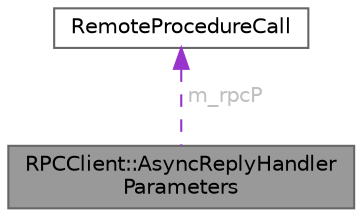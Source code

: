 digraph "RPCClient::AsyncReplyHandlerParameters"
{
 // LATEX_PDF_SIZE
  bgcolor="transparent";
  edge [fontname=Helvetica,fontsize=10,labelfontname=Helvetica,labelfontsize=10];
  node [fontname=Helvetica,fontsize=10,shape=box,height=0.2,width=0.4];
  Node1 [id="Node000001",label="RPCClient::AsyncReplyHandler\lParameters",height=0.2,width=0.4,color="gray40", fillcolor="grey60", style="filled", fontcolor="black",tooltip=" "];
  Node2 -> Node1 [id="edge1_Node000001_Node000002",dir="back",color="darkorchid3",style="dashed",tooltip=" ",label=" m_rpcP",fontcolor="grey" ];
  Node2 [id="Node000002",label="RemoteProcedureCall",height=0.2,width=0.4,color="gray40", fillcolor="white", style="filled",URL="$class_remote_procedure_call.html",tooltip="Instantiate an object of this class with a Link to pass calls to the connected peer and retrieve a re..."];
}
